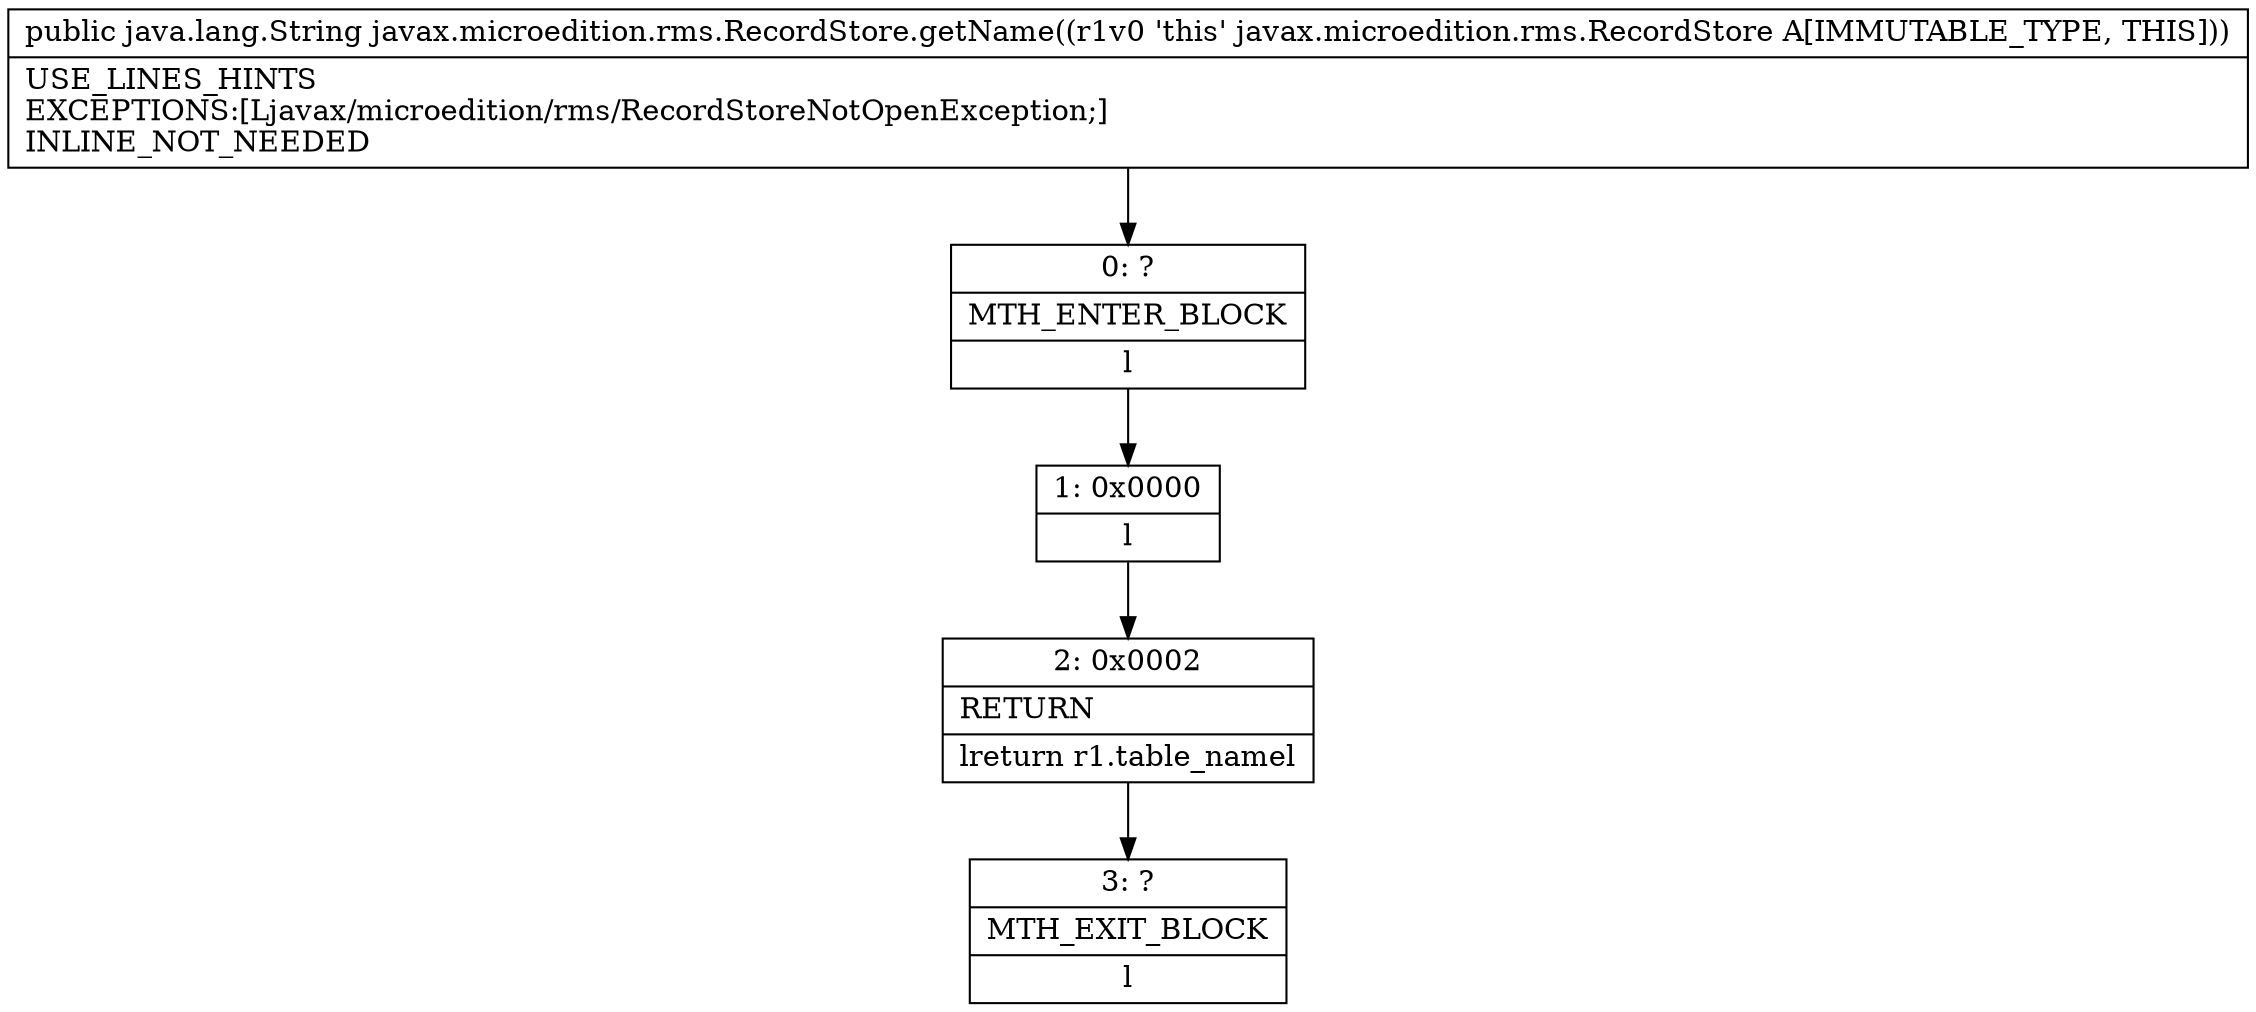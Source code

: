 digraph "CFG forjavax.microedition.rms.RecordStore.getName()Ljava\/lang\/String;" {
Node_0 [shape=record,label="{0\:\ ?|MTH_ENTER_BLOCK\l|l}"];
Node_1 [shape=record,label="{1\:\ 0x0000|l}"];
Node_2 [shape=record,label="{2\:\ 0x0002|RETURN\l|lreturn r1.table_namel}"];
Node_3 [shape=record,label="{3\:\ ?|MTH_EXIT_BLOCK\l|l}"];
MethodNode[shape=record,label="{public java.lang.String javax.microedition.rms.RecordStore.getName((r1v0 'this' javax.microedition.rms.RecordStore A[IMMUTABLE_TYPE, THIS]))  | USE_LINES_HINTS\lEXCEPTIONS:[Ljavax\/microedition\/rms\/RecordStoreNotOpenException;]\lINLINE_NOT_NEEDED\l}"];
MethodNode -> Node_0;
Node_0 -> Node_1;
Node_1 -> Node_2;
Node_2 -> Node_3;
}

